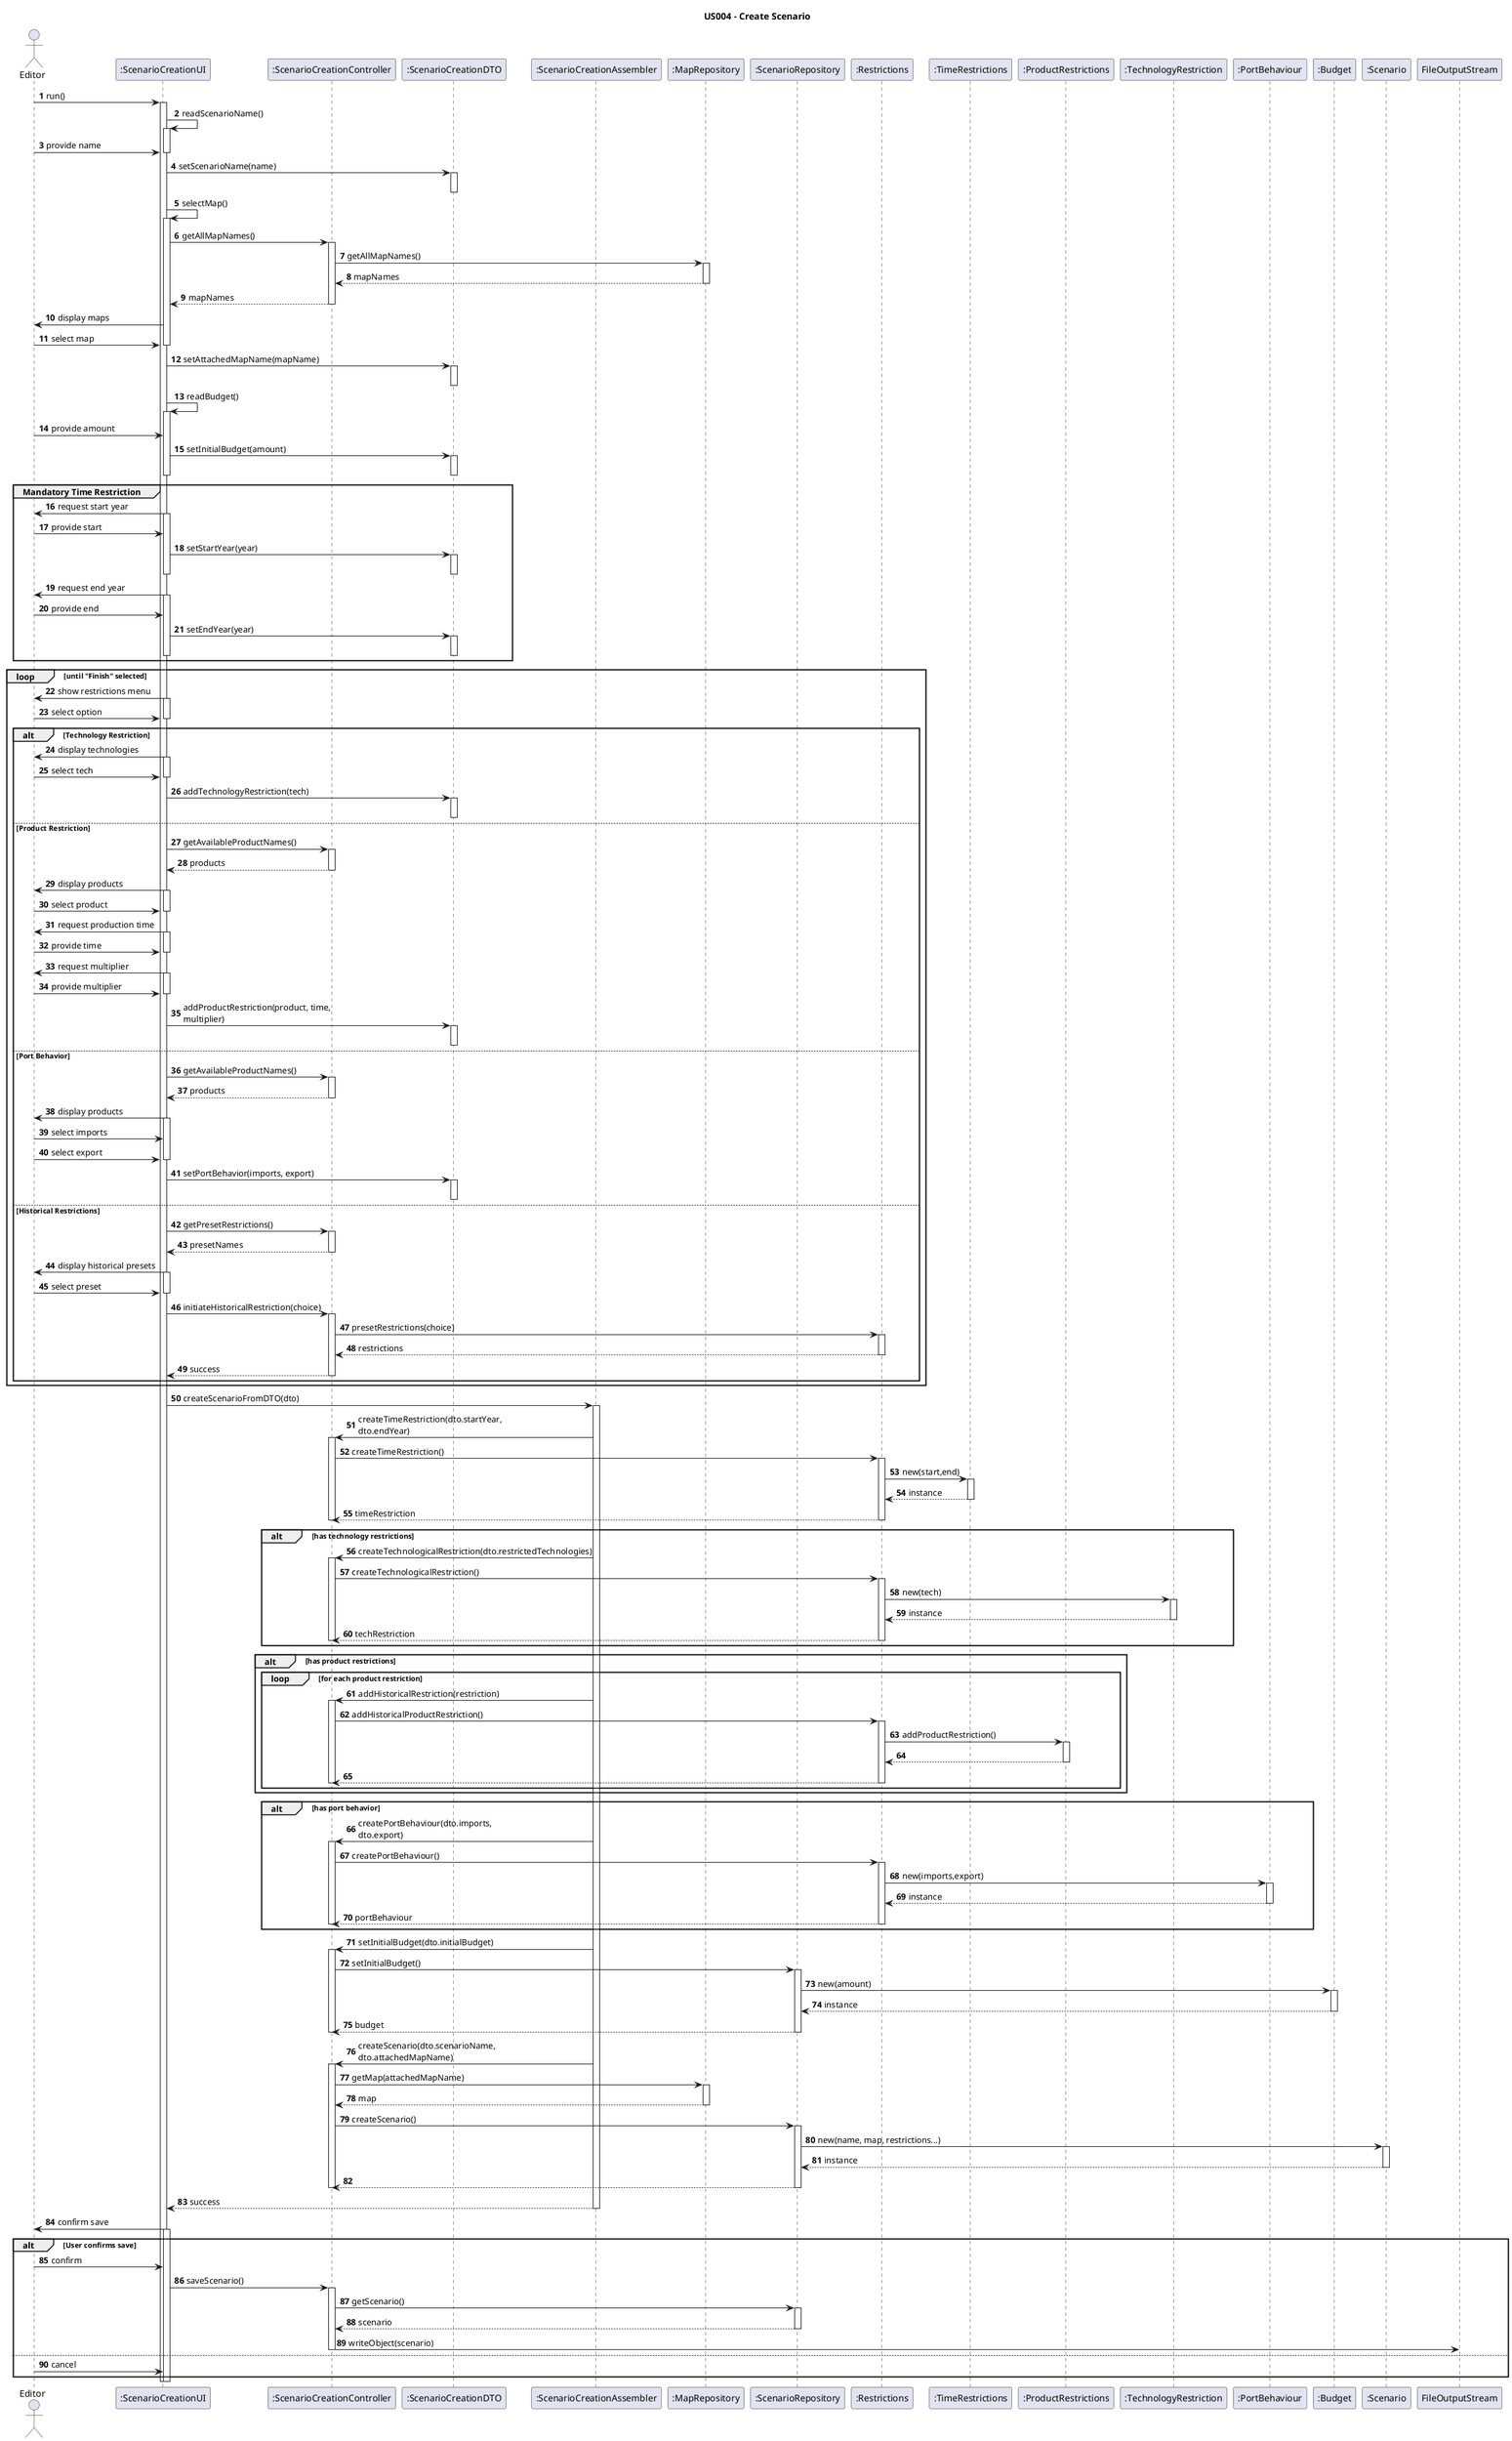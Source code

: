 @startuml
title US004 - Create Scenario
autonumber
skinparam maxMessageSize 250

actor "Editor" as User
participant ":ScenarioCreationUI" as UI
participant ":ScenarioCreationController" as Controller
participant ":ScenarioCreationDTO" as DTO
participant ":ScenarioCreationAssembler" as Assembler
participant ":MapRepository" as MapRepo
participant ":ScenarioRepository" as ScenarioRepo
participant ":Restrictions" as Restrictions
participant ":TimeRestrictions" as Time
participant ":ProductRestrictions" as ProductRestrictions
participant ":TechnologyRestriction" as Tech
participant ":PortBehaviour" as Port
participant ":Budget" as Budget
participant ":Scenario" as Scenario

User -> UI: run()
activate UI

UI -> UI: readScenarioName()
activate UI
User -> UI: provide name
deactivate UI

UI -> DTO: setScenarioName(name)
activate DTO
deactivate DTO

UI -> UI: selectMap()
activate UI
UI -> Controller: getAllMapNames()
activate Controller
Controller -> MapRepo: getAllMapNames()
activate MapRepo
MapRepo --> Controller: mapNames
deactivate MapRepo
Controller --> UI: mapNames
deactivate Controller

UI -> User: display maps
User -> UI: select map
deactivate UI

UI -> DTO: setAttachedMapName(mapName)
activate DTO
deactivate DTO

UI -> UI: readBudget()
activate UI
User -> UI: provide amount
UI -> DTO: setInitialBudget(amount)
activate DTO
deactivate DTO
deactivate UI

group Mandatory Time Restriction
  UI -> User: request start year
  activate UI
  User -> UI: provide start
  UI -> DTO: setStartYear(year)
  activate DTO
  deactivate DTO
  deactivate UI

  UI -> User: request end year
  activate UI
  User -> UI: provide end
  UI -> DTO: setEndYear(year)
  activate DTO
  deactivate DTO
  deactivate UI
end

loop until "Finish" selected
  UI -> User: show restrictions menu
  activate UI
  User -> UI: select option
  deactivate UI

  alt Technology Restriction
    UI -> User: display technologies
    activate UI
    User -> UI: select tech
    deactivate UI

    UI -> DTO: addTechnologyRestriction(tech)
    activate DTO
    deactivate DTO

  else Product Restriction
    UI -> Controller: getAvailableProductNames()
    activate Controller
    Controller --> UI: products
    deactivate Controller

    UI -> User: display products
    activate UI
    User -> UI: select product
    deactivate UI

    UI -> User: request production time
    activate UI
    User -> UI: provide time
    deactivate UI

    UI -> User: request multiplier
    activate UI
    User -> UI: provide multiplier
    deactivate UI

    UI -> DTO: addProductRestriction(product, time, multiplier)
    activate DTO
    deactivate DTO

  else Port Behavior
    UI -> Controller: getAvailableProductNames()
    activate Controller
    Controller --> UI: products
    deactivate Controller

    UI -> User: display products
    activate UI
    User -> UI: select imports
    User -> UI: select export
    deactivate UI

    UI -> DTO: setPortBehavior(imports, export)
    activate DTO
    deactivate DTO

  else Historical Restrictions
    UI -> Controller: getPresetRestrictions()
    activate Controller
    Controller --> UI: presetNames
    deactivate Controller

    UI -> User: display historical presets
    activate UI
    User -> UI: select preset
    deactivate UI

    UI -> Controller: initiateHistoricalRestriction(choice)
    activate Controller
    Controller -> Restrictions: presetRestrictions(choice)
    activate Restrictions
    Restrictions --> Controller: restrictions
    deactivate Restrictions
    Controller --> UI: success
    deactivate Controller
  end
end

UI -> Assembler: createScenarioFromDTO(dto)
activate Assembler

Assembler -> Controller: createTimeRestriction(dto.startYear, dto.endYear)
activate Controller
Controller -> Restrictions: createTimeRestriction()
activate Restrictions
Restrictions -> Time: new(start,end)
activate Time
Time --> Restrictions: instance
deactivate Time
Restrictions --> Controller: timeRestriction
deactivate Restrictions
deactivate Controller

alt has technology restrictions
  Assembler -> Controller: createTechnologicalRestriction(dto.restrictedTechnologies)
  activate Controller
  Controller -> Restrictions: createTechnologicalRestriction()
  activate Restrictions
  Restrictions -> Tech: new(tech)
  activate Tech
  Tech --> Restrictions: instance
  deactivate Tech
  Restrictions --> Controller: techRestriction
  deactivate Restrictions
  deactivate Controller
end

alt has product restrictions
  loop for each product restriction
    Assembler -> Controller: addHistoricalRestriction(restriction)
    activate Controller
    Controller -> Restrictions: addHistoricalProductRestriction()
    activate Restrictions
    Restrictions -> ProductRestrictions: addProductRestriction()
    activate ProductRestrictions
    ProductRestrictions --> Restrictions:
    deactivate ProductRestrictions
    Restrictions --> Controller:
    deactivate Restrictions
    deactivate Controller
  end
end

alt has port behavior
  Assembler -> Controller: createPortBehaviour(dto.imports, dto.export)
  activate Controller
  Controller -> Restrictions: createPortBehaviour()
  activate Restrictions
  Restrictions -> Port: new(imports,export)
  activate Port
  Port --> Restrictions: instance
  deactivate Port
  Restrictions --> Controller: portBehaviour
  deactivate Restrictions
  deactivate Controller
end

Assembler -> Controller: setInitialBudget(dto.initialBudget)
activate Controller
Controller -> ScenarioRepo: setInitialBudget()
activate ScenarioRepo
ScenarioRepo -> Budget: new(amount)
activate Budget
Budget --> ScenarioRepo: instance
deactivate Budget
ScenarioRepo --> Controller: budget
deactivate ScenarioRepo
deactivate Controller

Assembler -> Controller: createScenario(dto.scenarioName, dto.attachedMapName)
activate Controller
Controller -> MapRepo: getMap(attachedMapName)
activate MapRepo
MapRepo --> Controller: map
deactivate MapRepo

Controller -> ScenarioRepo: createScenario()
activate ScenarioRepo
ScenarioRepo -> Scenario: new(name, map, restrictions...)
activate Scenario
Scenario --> ScenarioRepo: instance
deactivate Scenario
ScenarioRepo --> Controller:
deactivate ScenarioRepo
deactivate Controller

Assembler --> UI: success
deactivate Assembler

UI -> User: confirm save
activate UI
alt User confirms save
  User -> UI: confirm
  UI -> Controller: saveScenario()
  activate Controller
  Controller -> ScenarioRepo: getScenario()
  activate ScenarioRepo
  ScenarioRepo --> Controller: scenario
  deactivate ScenarioRepo
  Controller -> FileOutputStream: writeObject(scenario)
  deactivate Controller
else
  User -> UI: cancel
end
deactivate UI

deactivate UI
@enduml